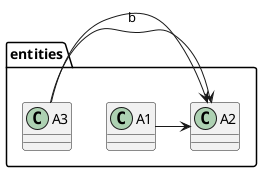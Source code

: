 {
  "sha1": "am72j57ty1wxc7nnahjy3tl0onbpjy1",
  "insertion": {
    "when": "2024-05-30T20:48:21.902Z",
    "url": "http://www.eclipse.org/legal/epl-v10.html",
    "user": "plantuml@gmail.com"
  }
}
@startuml
package "entities" {

A1 -> A2
A3 -> A2
A3 -> A2 : b
}


@enduml
